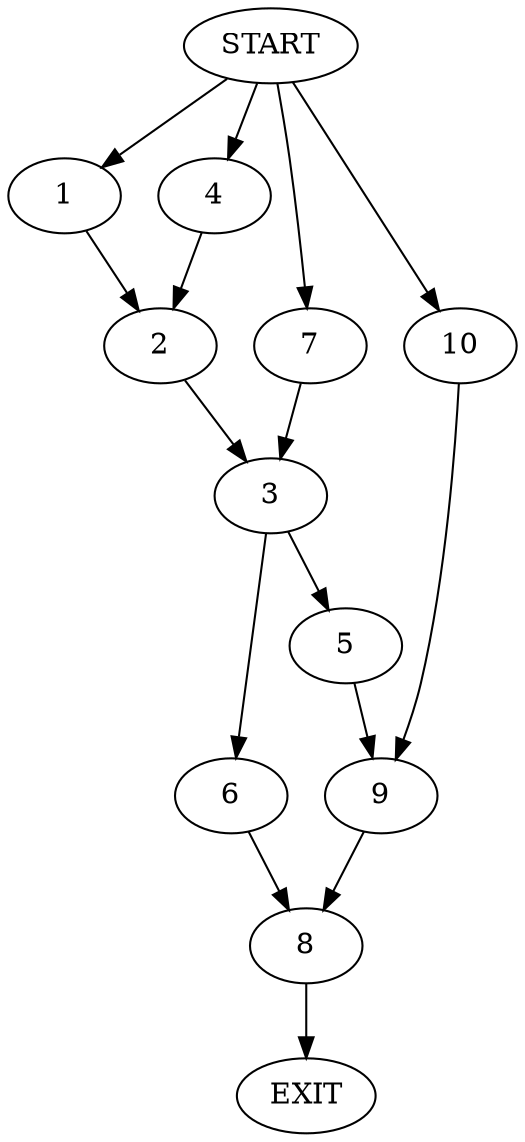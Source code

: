 digraph {
0 [label="START"]
11 [label="EXIT"]
0 -> 1
1 -> 2
2 -> 3
0 -> 4
4 -> 2
3 -> 5
3 -> 6
0 -> 7
7 -> 3
6 -> 8
5 -> 9
9 -> 8
0 -> 10
10 -> 9
8 -> 11
}
